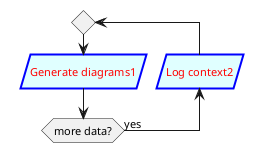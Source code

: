 {
  "sha1": "jrak3ybb8jog2wf2gnyyjmdxjh9ianq",
  "insertion": {
    "when": "2024-06-03T18:59:32.132Z",
    "url": "https://github.com/plantuml/plantuml/issues/1538",
    "user": "plantuml@gmail.com"
  }
}
@startuml
<style>
.color {
  LineColor blue
  BackgroundColor lightCyan
  LineThickness 2
  ArrowThickness 0.5
  FontName Arial Narrow
  FontColor red
  FontSize 11
  FontStyle regular
}
</style>

repeat
  :Generate diagrams1; <<save>> <<color>>
backward:Log context2; <<save>> <<color>>
repeat while (more data?) is (yes)



@enduml
